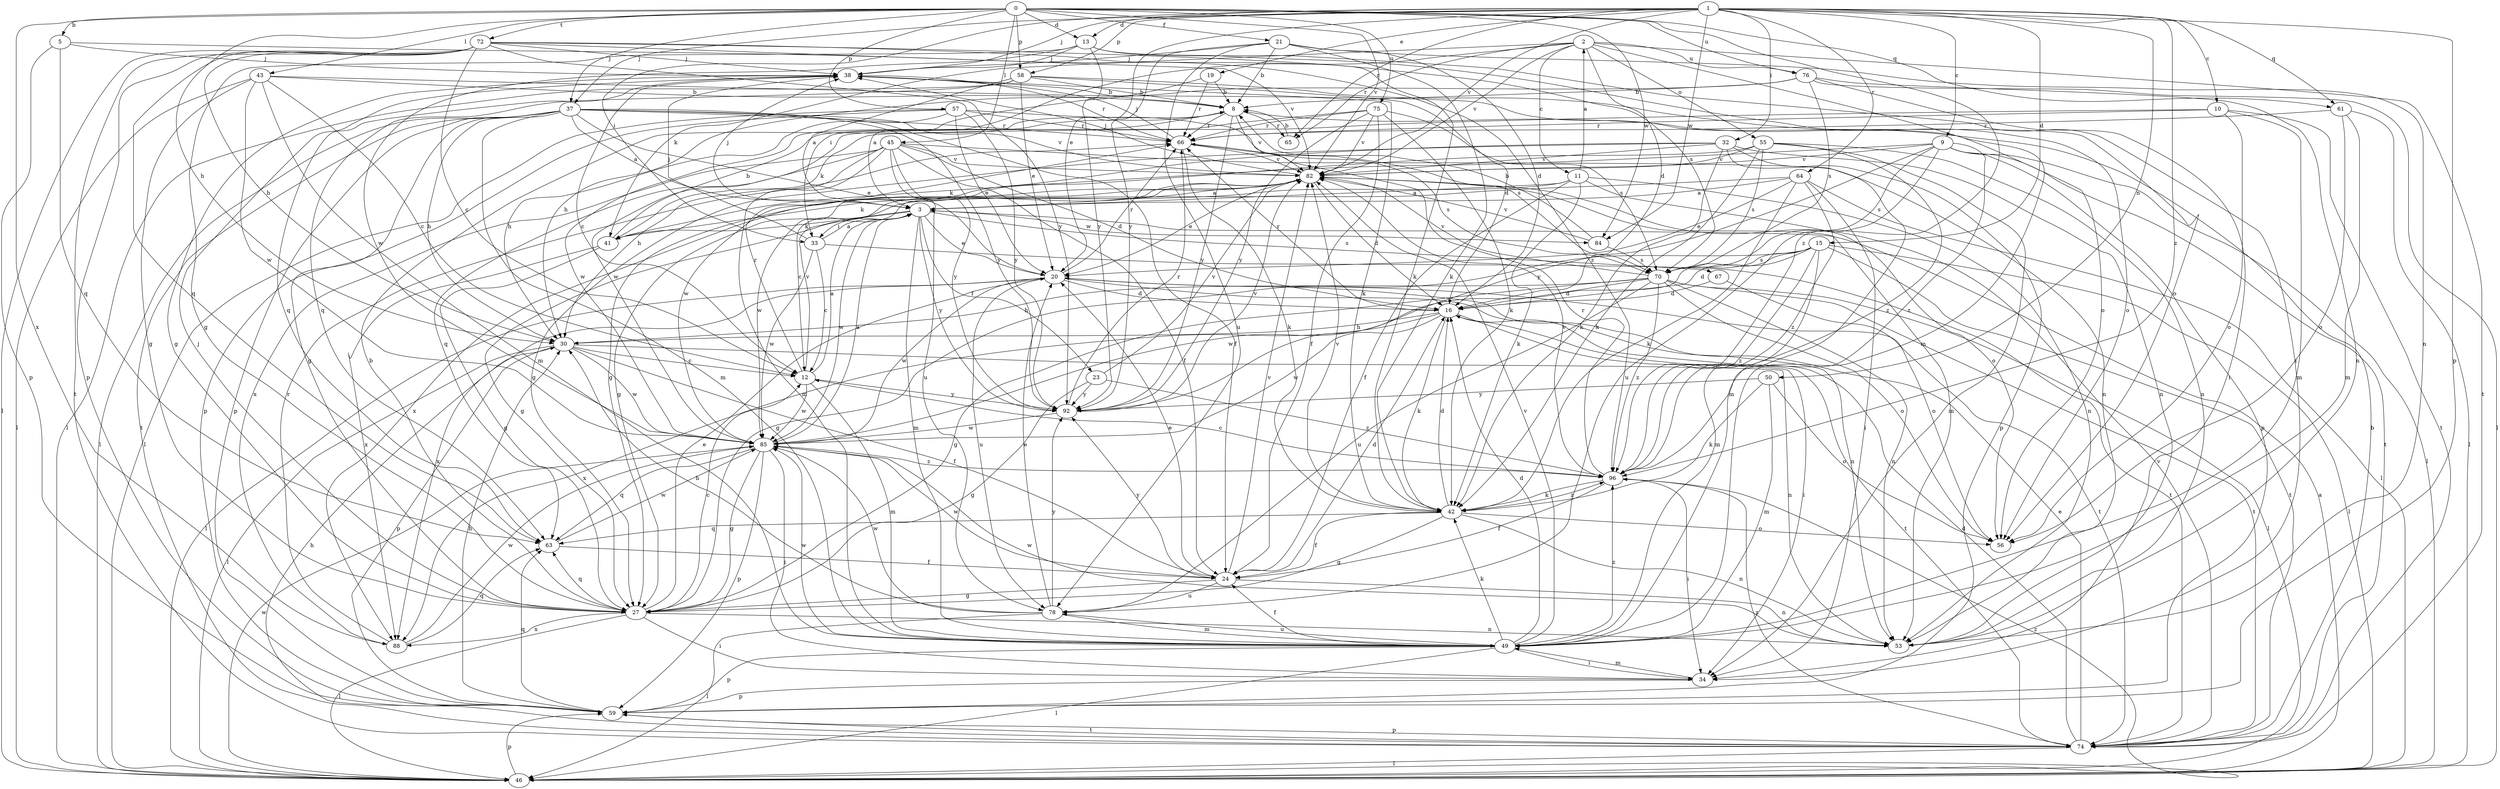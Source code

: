 strict digraph  {
0;
1;
2;
3;
5;
8;
9;
10;
11;
12;
13;
15;
16;
19;
20;
21;
23;
24;
27;
30;
32;
33;
34;
37;
38;
41;
42;
43;
45;
46;
49;
50;
53;
55;
56;
57;
58;
59;
61;
63;
64;
65;
66;
67;
70;
72;
74;
75;
76;
78;
82;
84;
85;
88;
92;
96;
0 -> 5  [label=b];
0 -> 13  [label=d];
0 -> 21  [label=f];
0 -> 30  [label=h];
0 -> 37  [label=j];
0 -> 43  [label=l];
0 -> 45  [label=l];
0 -> 57  [label=p];
0 -> 58  [label=p];
0 -> 61  [label=q];
0 -> 72  [label=t];
0 -> 75  [label=u];
0 -> 76  [label=u];
0 -> 82  [label=v];
0 -> 84  [label=w];
0 -> 88  [label=x];
0 -> 96  [label=z];
1 -> 9  [label=c];
1 -> 10  [label=c];
1 -> 13  [label=d];
1 -> 15  [label=d];
1 -> 19  [label=e];
1 -> 20  [label=e];
1 -> 32  [label=i];
1 -> 33  [label=i];
1 -> 37  [label=j];
1 -> 38  [label=j];
1 -> 50  [label=n];
1 -> 58  [label=p];
1 -> 59  [label=p];
1 -> 61  [label=q];
1 -> 64  [label=r];
1 -> 65  [label=r];
1 -> 82  [label=v];
1 -> 84  [label=w];
1 -> 96  [label=z];
2 -> 11  [label=c];
2 -> 16  [label=d];
2 -> 33  [label=i];
2 -> 41  [label=k];
2 -> 49  [label=m];
2 -> 55  [label=o];
2 -> 65  [label=r];
2 -> 74  [label=t];
2 -> 76  [label=u];
2 -> 82  [label=v];
3 -> 20  [label=e];
3 -> 23  [label=f];
3 -> 27  [label=g];
3 -> 33  [label=i];
3 -> 38  [label=j];
3 -> 41  [label=k];
3 -> 49  [label=m];
3 -> 67  [label=s];
3 -> 84  [label=w];
3 -> 85  [label=w];
3 -> 92  [label=y];
5 -> 38  [label=j];
5 -> 59  [label=p];
5 -> 63  [label=q];
5 -> 96  [label=z];
8 -> 65  [label=r];
8 -> 66  [label=r];
8 -> 82  [label=v];
8 -> 85  [label=w];
8 -> 92  [label=y];
9 -> 41  [label=k];
9 -> 46  [label=l];
9 -> 59  [label=p];
9 -> 70  [label=s];
9 -> 74  [label=t];
9 -> 78  [label=u];
9 -> 82  [label=v];
9 -> 92  [label=y];
9 -> 96  [label=z];
10 -> 41  [label=k];
10 -> 49  [label=m];
10 -> 56  [label=o];
10 -> 66  [label=r];
10 -> 74  [label=t];
11 -> 2  [label=a];
11 -> 3  [label=a];
11 -> 24  [label=f];
11 -> 41  [label=k];
11 -> 42  [label=k];
11 -> 53  [label=n];
11 -> 56  [label=o];
12 -> 3  [label=a];
12 -> 49  [label=m];
12 -> 66  [label=r];
12 -> 82  [label=v];
12 -> 85  [label=w];
12 -> 92  [label=y];
13 -> 27  [label=g];
13 -> 34  [label=i];
13 -> 38  [label=j];
13 -> 56  [label=o];
13 -> 85  [label=w];
13 -> 92  [label=y];
15 -> 16  [label=d];
15 -> 27  [label=g];
15 -> 46  [label=l];
15 -> 49  [label=m];
15 -> 70  [label=s];
15 -> 74  [label=t];
15 -> 85  [label=w];
15 -> 96  [label=z];
16 -> 30  [label=h];
16 -> 34  [label=i];
16 -> 42  [label=k];
16 -> 66  [label=r];
16 -> 74  [label=t];
16 -> 85  [label=w];
16 -> 88  [label=x];
19 -> 3  [label=a];
19 -> 8  [label=b];
19 -> 66  [label=r];
20 -> 16  [label=d];
20 -> 46  [label=l];
20 -> 53  [label=n];
20 -> 66  [label=r];
20 -> 74  [label=t];
20 -> 78  [label=u];
20 -> 85  [label=w];
20 -> 88  [label=x];
21 -> 8  [label=b];
21 -> 16  [label=d];
21 -> 38  [label=j];
21 -> 42  [label=k];
21 -> 53  [label=n];
21 -> 78  [label=u];
21 -> 92  [label=y];
23 -> 27  [label=g];
23 -> 82  [label=v];
23 -> 92  [label=y];
23 -> 96  [label=z];
24 -> 16  [label=d];
24 -> 20  [label=e];
24 -> 27  [label=g];
24 -> 53  [label=n];
24 -> 78  [label=u];
24 -> 82  [label=v];
24 -> 85  [label=w];
24 -> 92  [label=y];
27 -> 8  [label=b];
27 -> 12  [label=c];
27 -> 20  [label=e];
27 -> 34  [label=i];
27 -> 38  [label=j];
27 -> 46  [label=l];
27 -> 53  [label=n];
27 -> 63  [label=q];
27 -> 88  [label=x];
30 -> 12  [label=c];
30 -> 24  [label=f];
30 -> 46  [label=l];
30 -> 53  [label=n];
30 -> 59  [label=p];
30 -> 85  [label=w];
32 -> 27  [label=g];
32 -> 42  [label=k];
32 -> 49  [label=m];
32 -> 53  [label=n];
32 -> 59  [label=p];
32 -> 82  [label=v];
32 -> 85  [label=w];
33 -> 3  [label=a];
33 -> 12  [label=c];
33 -> 38  [label=j];
33 -> 74  [label=t];
33 -> 85  [label=w];
34 -> 49  [label=m];
34 -> 59  [label=p];
37 -> 3  [label=a];
37 -> 20  [label=e];
37 -> 24  [label=f];
37 -> 27  [label=g];
37 -> 30  [label=h];
37 -> 46  [label=l];
37 -> 49  [label=m];
37 -> 59  [label=p];
37 -> 66  [label=r];
37 -> 74  [label=t];
37 -> 82  [label=v];
37 -> 92  [label=y];
38 -> 8  [label=b];
38 -> 12  [label=c];
38 -> 27  [label=g];
38 -> 42  [label=k];
38 -> 63  [label=q];
38 -> 66  [label=r];
41 -> 8  [label=b];
41 -> 27  [label=g];
41 -> 88  [label=x];
42 -> 16  [label=d];
42 -> 24  [label=f];
42 -> 27  [label=g];
42 -> 53  [label=n];
42 -> 56  [label=o];
42 -> 63  [label=q];
42 -> 82  [label=v];
42 -> 96  [label=z];
43 -> 8  [label=b];
43 -> 12  [label=c];
43 -> 27  [label=g];
43 -> 46  [label=l];
43 -> 49  [label=m];
43 -> 56  [label=o];
43 -> 85  [label=w];
45 -> 16  [label=d];
45 -> 24  [label=f];
45 -> 30  [label=h];
45 -> 49  [label=m];
45 -> 53  [label=n];
45 -> 63  [label=q];
45 -> 78  [label=u];
45 -> 82  [label=v];
45 -> 88  [label=x];
45 -> 92  [label=y];
46 -> 3  [label=a];
46 -> 59  [label=p];
46 -> 85  [label=w];
46 -> 96  [label=z];
49 -> 16  [label=d];
49 -> 24  [label=f];
49 -> 34  [label=i];
49 -> 42  [label=k];
49 -> 46  [label=l];
49 -> 59  [label=p];
49 -> 78  [label=u];
49 -> 82  [label=v];
49 -> 85  [label=w];
49 -> 96  [label=z];
50 -> 42  [label=k];
50 -> 49  [label=m];
50 -> 56  [label=o];
50 -> 92  [label=y];
53 -> 85  [label=w];
55 -> 27  [label=g];
55 -> 34  [label=i];
55 -> 42  [label=k];
55 -> 53  [label=n];
55 -> 70  [label=s];
55 -> 82  [label=v];
55 -> 96  [label=z];
57 -> 20  [label=e];
57 -> 30  [label=h];
57 -> 46  [label=l];
57 -> 59  [label=p];
57 -> 66  [label=r];
57 -> 70  [label=s];
57 -> 92  [label=y];
58 -> 3  [label=a];
58 -> 8  [label=b];
58 -> 16  [label=d];
58 -> 20  [label=e];
58 -> 46  [label=l];
58 -> 56  [label=o];
58 -> 63  [label=q];
59 -> 30  [label=h];
59 -> 63  [label=q];
59 -> 74  [label=t];
61 -> 46  [label=l];
61 -> 49  [label=m];
61 -> 56  [label=o];
61 -> 66  [label=r];
63 -> 24  [label=f];
63 -> 85  [label=w];
64 -> 3  [label=a];
64 -> 20  [label=e];
64 -> 27  [label=g];
64 -> 34  [label=i];
64 -> 42  [label=k];
64 -> 46  [label=l];
64 -> 96  [label=z];
65 -> 8  [label=b];
66 -> 38  [label=j];
66 -> 42  [label=k];
66 -> 70  [label=s];
66 -> 82  [label=v];
67 -> 16  [label=d];
67 -> 56  [label=o];
70 -> 16  [label=d];
70 -> 27  [label=g];
70 -> 30  [label=h];
70 -> 46  [label=l];
70 -> 53  [label=n];
70 -> 56  [label=o];
70 -> 74  [label=t];
70 -> 78  [label=u];
70 -> 82  [label=v];
70 -> 96  [label=z];
72 -> 12  [label=c];
72 -> 30  [label=h];
72 -> 38  [label=j];
72 -> 42  [label=k];
72 -> 46  [label=l];
72 -> 59  [label=p];
72 -> 63  [label=q];
72 -> 70  [label=s];
72 -> 74  [label=t];
72 -> 82  [label=v];
72 -> 92  [label=y];
74 -> 8  [label=b];
74 -> 16  [label=d];
74 -> 20  [label=e];
74 -> 30  [label=h];
74 -> 46  [label=l];
74 -> 59  [label=p];
74 -> 82  [label=v];
74 -> 96  [label=z];
75 -> 24  [label=f];
75 -> 42  [label=k];
75 -> 66  [label=r];
75 -> 70  [label=s];
75 -> 82  [label=v];
75 -> 85  [label=w];
75 -> 92  [label=y];
76 -> 8  [label=b];
76 -> 30  [label=h];
76 -> 34  [label=i];
76 -> 46  [label=l];
76 -> 53  [label=n];
76 -> 70  [label=s];
78 -> 20  [label=e];
78 -> 30  [label=h];
78 -> 46  [label=l];
78 -> 49  [label=m];
78 -> 85  [label=w];
78 -> 92  [label=y];
82 -> 3  [label=a];
82 -> 12  [label=c];
82 -> 16  [label=d];
82 -> 20  [label=e];
82 -> 38  [label=j];
82 -> 53  [label=n];
82 -> 85  [label=w];
82 -> 88  [label=x];
84 -> 8  [label=b];
84 -> 70  [label=s];
84 -> 82  [label=v];
85 -> 3  [label=a];
85 -> 27  [label=g];
85 -> 34  [label=i];
85 -> 59  [label=p];
85 -> 63  [label=q];
85 -> 96  [label=z];
88 -> 63  [label=q];
88 -> 66  [label=r];
88 -> 85  [label=w];
92 -> 66  [label=r];
92 -> 82  [label=v];
92 -> 85  [label=w];
96 -> 12  [label=c];
96 -> 24  [label=f];
96 -> 34  [label=i];
96 -> 42  [label=k];
96 -> 66  [label=r];
96 -> 82  [label=v];
}
